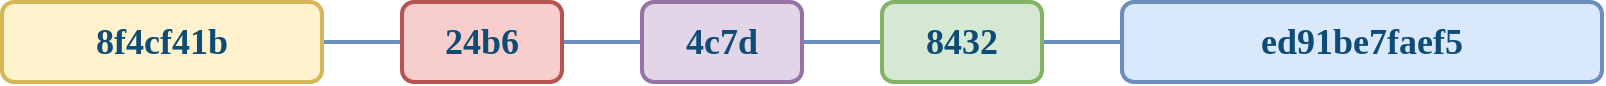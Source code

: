 <mxfile compressed="true" version="22.0.3" type="device"><diagram id="OkKJEtFEirIslolJYPIg" name="UUID"><mxGraphModel dx="1050" dy="2292" grid="1" gridSize="10" guides="1" tooltips="1" connect="1" arrows="1" fold="1" page="1" pageScale="1" pageWidth="1169" pageHeight="1654" math="0" shadow="0"><root><mxCell id="0"/><mxCell id="1" parent="0"/><mxCell id="QPEBOphdm0Y-pOhF5sln-6" style="edgeStyle=orthogonalEdgeStyle;rounded=0;orthogonalLoop=1;jettySize=auto;html=1;entryX=0;entryY=0.5;entryDx=0;entryDy=0;strokeWidth=2;strokeColor=#6C8EBF;endArrow=none;endFill=0;fontColor=#0F4C75;fontFamily=Comic Sans MS;fontStyle=1" parent="1" source="QPEBOphdm0Y-pOhF5sln-1" target="QPEBOphdm0Y-pOhF5sln-2" edge="1"><mxGeometry relative="1" as="geometry"/></mxCell><mxCell id="QPEBOphdm0Y-pOhF5sln-1" value="8f4cf41b" style="rounded=1;whiteSpace=wrap;html=1;shadow=0;align=center;verticalAlign=middle;fontFamily=Comic Sans MS;fontSize=18;fillColor=#fff2cc;strokeColor=#d6b656;strokeWidth=2;fontStyle=1;container=0;fontColor=#0F4C75;glass=0;" parent="1" vertex="1"><mxGeometry x="120" y="-400" width="160" height="40" as="geometry"/></mxCell><mxCell id="QPEBOphdm0Y-pOhF5sln-7" value="" style="edgeStyle=orthogonalEdgeStyle;shape=connector;rounded=0;orthogonalLoop=1;jettySize=auto;html=1;labelBackgroundColor=default;strokeColor=#6C8EBF;strokeWidth=2;align=center;verticalAlign=middle;fontFamily=Comic Sans MS;fontSize=11;fontColor=#0F4C75;endArrow=none;endFill=0;fontStyle=1" parent="1" source="QPEBOphdm0Y-pOhF5sln-2" target="QPEBOphdm0Y-pOhF5sln-3" edge="1"><mxGeometry relative="1" as="geometry"/></mxCell><mxCell id="QPEBOphdm0Y-pOhF5sln-2" value="24b6" style="rounded=1;whiteSpace=wrap;html=1;shadow=0;align=center;verticalAlign=middle;fontFamily=Comic Sans MS;fontSize=18;fillColor=#f8cecc;strokeColor=#b85450;strokeWidth=2;fontStyle=1;container=0;fontColor=#0F4C75;glass=0;" parent="1" vertex="1"><mxGeometry x="320" y="-400" width="80" height="40" as="geometry"/></mxCell><mxCell id="QPEBOphdm0Y-pOhF5sln-8" value="" style="edgeStyle=orthogonalEdgeStyle;shape=connector;rounded=0;orthogonalLoop=1;jettySize=auto;html=1;labelBackgroundColor=default;strokeColor=#6C8EBF;strokeWidth=2;align=center;verticalAlign=middle;fontFamily=Comic Sans MS;fontSize=11;fontColor=#0F4C75;endArrow=none;endFill=0;fontStyle=1" parent="1" source="QPEBOphdm0Y-pOhF5sln-3" target="QPEBOphdm0Y-pOhF5sln-4" edge="1"><mxGeometry relative="1" as="geometry"/></mxCell><mxCell id="QPEBOphdm0Y-pOhF5sln-3" value="4c7d" style="rounded=1;whiteSpace=wrap;html=1;shadow=0;align=center;verticalAlign=middle;fontFamily=Comic Sans MS;fontSize=18;fillColor=#e1d5e7;strokeColor=#9673a6;strokeWidth=2;fontStyle=1;container=0;fontColor=#0F4C75;glass=0;" parent="1" vertex="1"><mxGeometry x="440" y="-400" width="80" height="40" as="geometry"/></mxCell><mxCell id="QPEBOphdm0Y-pOhF5sln-9" value="" style="edgeStyle=orthogonalEdgeStyle;shape=connector;rounded=0;orthogonalLoop=1;jettySize=auto;html=1;labelBackgroundColor=default;strokeColor=#6C8EBF;strokeWidth=2;align=center;verticalAlign=middle;fontFamily=Comic Sans MS;fontSize=11;fontColor=#0F4C75;endArrow=none;endFill=0;fontStyle=1" parent="1" source="QPEBOphdm0Y-pOhF5sln-4" target="QPEBOphdm0Y-pOhF5sln-5" edge="1"><mxGeometry relative="1" as="geometry"/></mxCell><mxCell id="QPEBOphdm0Y-pOhF5sln-4" value="8432" style="rounded=1;whiteSpace=wrap;html=1;shadow=0;align=center;verticalAlign=middle;fontFamily=Comic Sans MS;fontSize=18;fillColor=#d5e8d4;strokeColor=#82b366;strokeWidth=2;fontStyle=1;container=0;fontColor=#0F4C75;glass=0;" parent="1" vertex="1"><mxGeometry x="560" y="-400" width="80" height="40" as="geometry"/></mxCell><mxCell id="QPEBOphdm0Y-pOhF5sln-5" value="ed91be7faef5" style="rounded=1;whiteSpace=wrap;html=1;shadow=0;align=center;verticalAlign=middle;fontFamily=Comic Sans MS;fontSize=18;fillColor=#dae8fc;strokeColor=#6c8ebf;strokeWidth=2;fontStyle=1;container=0;fontColor=#0F4C75;glass=0;" parent="1" vertex="1"><mxGeometry x="680" y="-400" width="240" height="40" as="geometry"/></mxCell></root></mxGraphModel></diagram></mxfile>